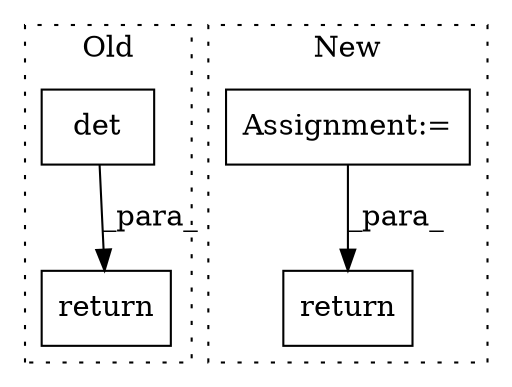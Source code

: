 digraph G {
subgraph cluster0 {
1 [label="det" a="32" s="308,317" l="4,1" shape="box"];
3 [label="return" a="41" s="324" l="7" shape="box"];
label = "Old";
style="dotted";
}
subgraph cluster1 {
2 [label="return" a="41" s="742" l="7" shape="box"];
4 [label="Assignment:=" a="7" s="723" l="13" shape="box"];
label = "New";
style="dotted";
}
1 -> 3 [label="_para_"];
4 -> 2 [label="_para_"];
}